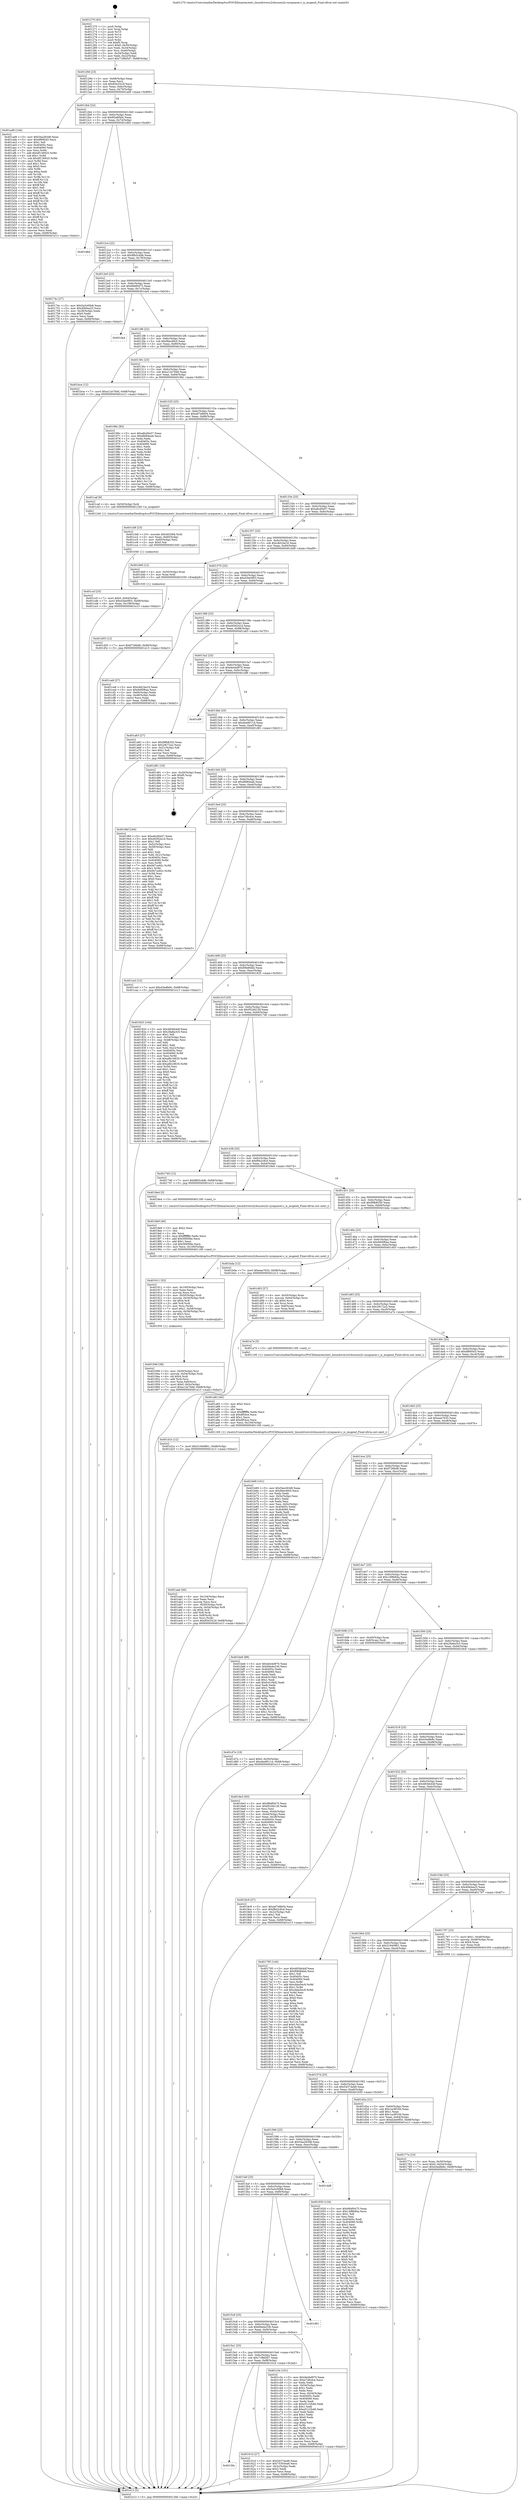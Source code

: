 digraph "0x401270" {
  label = "0x401270 (/mnt/c/Users/mathe/Desktop/tcc/POCII/binaries/extr_linuxdriversi2cbussesi2c-synquacer.c_is_msgend_Final-ollvm.out::main(0))"
  labelloc = "t"
  node[shape=record]

  Entry [label="",width=0.3,height=0.3,shape=circle,fillcolor=black,style=filled]
  "0x40129d" [label="{
     0x40129d [23]\l
     | [instrs]\l
     &nbsp;&nbsp;0x40129d \<+3\>: mov -0x68(%rbp),%eax\l
     &nbsp;&nbsp;0x4012a0 \<+2\>: mov %eax,%ecx\l
     &nbsp;&nbsp;0x4012a2 \<+6\>: sub $0x83e33c2f,%ecx\l
     &nbsp;&nbsp;0x4012a8 \<+3\>: mov %eax,-0x6c(%rbp)\l
     &nbsp;&nbsp;0x4012ab \<+3\>: mov %ecx,-0x70(%rbp)\l
     &nbsp;&nbsp;0x4012ae \<+6\>: je 0000000000401ad9 \<main+0x869\>\l
  }"]
  "0x401ad9" [label="{
     0x401ad9 [144]\l
     | [instrs]\l
     &nbsp;&nbsp;0x401ad9 \<+5\>: mov $0x54a283d8,%eax\l
     &nbsp;&nbsp;0x401ade \<+5\>: mov $0xdf695d3,%ecx\l
     &nbsp;&nbsp;0x401ae3 \<+2\>: mov $0x1,%dl\l
     &nbsp;&nbsp;0x401ae5 \<+7\>: mov 0x40405c,%esi\l
     &nbsp;&nbsp;0x401aec \<+7\>: mov 0x404060,%edi\l
     &nbsp;&nbsp;0x401af3 \<+3\>: mov %esi,%r8d\l
     &nbsp;&nbsp;0x401af6 \<+7\>: add $0xdf136925,%r8d\l
     &nbsp;&nbsp;0x401afd \<+4\>: sub $0x1,%r8d\l
     &nbsp;&nbsp;0x401b01 \<+7\>: sub $0xdf136925,%r8d\l
     &nbsp;&nbsp;0x401b08 \<+4\>: imul %r8d,%esi\l
     &nbsp;&nbsp;0x401b0c \<+3\>: and $0x1,%esi\l
     &nbsp;&nbsp;0x401b0f \<+3\>: cmp $0x0,%esi\l
     &nbsp;&nbsp;0x401b12 \<+4\>: sete %r9b\l
     &nbsp;&nbsp;0x401b16 \<+3\>: cmp $0xa,%edi\l
     &nbsp;&nbsp;0x401b19 \<+4\>: setl %r10b\l
     &nbsp;&nbsp;0x401b1d \<+3\>: mov %r9b,%r11b\l
     &nbsp;&nbsp;0x401b20 \<+4\>: xor $0xff,%r11b\l
     &nbsp;&nbsp;0x401b24 \<+3\>: mov %r10b,%bl\l
     &nbsp;&nbsp;0x401b27 \<+3\>: xor $0xff,%bl\l
     &nbsp;&nbsp;0x401b2a \<+3\>: xor $0x1,%dl\l
     &nbsp;&nbsp;0x401b2d \<+3\>: mov %r11b,%r14b\l
     &nbsp;&nbsp;0x401b30 \<+4\>: and $0xff,%r14b\l
     &nbsp;&nbsp;0x401b34 \<+3\>: and %dl,%r9b\l
     &nbsp;&nbsp;0x401b37 \<+3\>: mov %bl,%r15b\l
     &nbsp;&nbsp;0x401b3a \<+4\>: and $0xff,%r15b\l
     &nbsp;&nbsp;0x401b3e \<+3\>: and %dl,%r10b\l
     &nbsp;&nbsp;0x401b41 \<+3\>: or %r9b,%r14b\l
     &nbsp;&nbsp;0x401b44 \<+3\>: or %r10b,%r15b\l
     &nbsp;&nbsp;0x401b47 \<+3\>: xor %r15b,%r14b\l
     &nbsp;&nbsp;0x401b4a \<+3\>: or %bl,%r11b\l
     &nbsp;&nbsp;0x401b4d \<+4\>: xor $0xff,%r11b\l
     &nbsp;&nbsp;0x401b51 \<+3\>: or $0x1,%dl\l
     &nbsp;&nbsp;0x401b54 \<+3\>: and %dl,%r11b\l
     &nbsp;&nbsp;0x401b57 \<+3\>: or %r11b,%r14b\l
     &nbsp;&nbsp;0x401b5a \<+4\>: test $0x1,%r14b\l
     &nbsp;&nbsp;0x401b5e \<+3\>: cmovne %ecx,%eax\l
     &nbsp;&nbsp;0x401b61 \<+3\>: mov %eax,-0x68(%rbp)\l
     &nbsp;&nbsp;0x401b64 \<+5\>: jmp 0000000000401e13 \<main+0xba3\>\l
  }"]
  "0x4012b4" [label="{
     0x4012b4 [22]\l
     | [instrs]\l
     &nbsp;&nbsp;0x4012b4 \<+5\>: jmp 00000000004012b9 \<main+0x49\>\l
     &nbsp;&nbsp;0x4012b9 \<+3\>: mov -0x6c(%rbp),%eax\l
     &nbsp;&nbsp;0x4012bc \<+5\>: sub $0x85a8f4dc,%eax\l
     &nbsp;&nbsp;0x4012c1 \<+3\>: mov %eax,-0x74(%rbp)\l
     &nbsp;&nbsp;0x4012c4 \<+6\>: je 0000000000401d6d \<main+0xafd\>\l
  }"]
  Exit [label="",width=0.3,height=0.3,shape=circle,fillcolor=black,style=filled,peripheries=2]
  "0x401d6d" [label="{
     0x401d6d\l
  }", style=dashed]
  "0x4012ca" [label="{
     0x4012ca [22]\l
     | [instrs]\l
     &nbsp;&nbsp;0x4012ca \<+5\>: jmp 00000000004012cf \<main+0x5f\>\l
     &nbsp;&nbsp;0x4012cf \<+3\>: mov -0x6c(%rbp),%eax\l
     &nbsp;&nbsp;0x4012d2 \<+5\>: sub $0x8fb5c4db,%eax\l
     &nbsp;&nbsp;0x4012d7 \<+3\>: mov %eax,-0x78(%rbp)\l
     &nbsp;&nbsp;0x4012da \<+6\>: je 000000000040174c \<main+0x4dc\>\l
  }"]
  "0x401d55" [label="{
     0x401d55 [12]\l
     | [instrs]\l
     &nbsp;&nbsp;0x401d55 \<+7\>: movl $0xf726bd6,-0x68(%rbp)\l
     &nbsp;&nbsp;0x401d5c \<+5\>: jmp 0000000000401e13 \<main+0xba3\>\l
  }"]
  "0x40174c" [label="{
     0x40174c [27]\l
     | [instrs]\l
     &nbsp;&nbsp;0x40174c \<+5\>: mov $0x5a3c00b8,%eax\l
     &nbsp;&nbsp;0x401751 \<+5\>: mov $0x4f40ea25,%ecx\l
     &nbsp;&nbsp;0x401756 \<+3\>: mov -0x28(%rbp),%edx\l
     &nbsp;&nbsp;0x401759 \<+3\>: cmp $0x0,%edx\l
     &nbsp;&nbsp;0x40175c \<+3\>: cmove %ecx,%eax\l
     &nbsp;&nbsp;0x40175f \<+3\>: mov %eax,-0x68(%rbp)\l
     &nbsp;&nbsp;0x401762 \<+5\>: jmp 0000000000401e13 \<main+0xba3\>\l
  }"]
  "0x4012e0" [label="{
     0x4012e0 [22]\l
     | [instrs]\l
     &nbsp;&nbsp;0x4012e0 \<+5\>: jmp 00000000004012e5 \<main+0x75\>\l
     &nbsp;&nbsp;0x4012e5 \<+3\>: mov -0x6c(%rbp),%eax\l
     &nbsp;&nbsp;0x4012e8 \<+5\>: sub $0x984f0475,%eax\l
     &nbsp;&nbsp;0x4012ed \<+3\>: mov %eax,-0x7c(%rbp)\l
     &nbsp;&nbsp;0x4012f0 \<+6\>: je 0000000000401da4 \<main+0xb34\>\l
  }"]
  "0x401d1e" [label="{
     0x401d1e [12]\l
     | [instrs]\l
     &nbsp;&nbsp;0x401d1e \<+7\>: movl $0x51940861,-0x68(%rbp)\l
     &nbsp;&nbsp;0x401d25 \<+5\>: jmp 0000000000401e13 \<main+0xba3\>\l
  }"]
  "0x401da4" [label="{
     0x401da4\l
  }", style=dashed]
  "0x4012f6" [label="{
     0x4012f6 [22]\l
     | [instrs]\l
     &nbsp;&nbsp;0x4012f6 \<+5\>: jmp 00000000004012fb \<main+0x8b\>\l
     &nbsp;&nbsp;0x4012fb \<+3\>: mov -0x6c(%rbp),%eax\l
     &nbsp;&nbsp;0x4012fe \<+5\>: sub $0x9bec6fc0,%eax\l
     &nbsp;&nbsp;0x401303 \<+3\>: mov %eax,-0x80(%rbp)\l
     &nbsp;&nbsp;0x401306 \<+6\>: je 0000000000401bce \<main+0x95e\>\l
  }"]
  "0x401ccf" [label="{
     0x401ccf [25]\l
     | [instrs]\l
     &nbsp;&nbsp;0x401ccf \<+7\>: movl $0x0,-0x64(%rbp)\l
     &nbsp;&nbsp;0x401cd6 \<+7\>: movl $0xd2be0f03,-0x68(%rbp)\l
     &nbsp;&nbsp;0x401cdd \<+6\>: mov %eax,-0x108(%rbp)\l
     &nbsp;&nbsp;0x401ce3 \<+5\>: jmp 0000000000401e13 \<main+0xba3\>\l
  }"]
  "0x401bce" [label="{
     0x401bce [12]\l
     | [instrs]\l
     &nbsp;&nbsp;0x401bce \<+7\>: movl $0xa12e70dd,-0x68(%rbp)\l
     &nbsp;&nbsp;0x401bd5 \<+5\>: jmp 0000000000401e13 \<main+0xba3\>\l
  }"]
  "0x40130c" [label="{
     0x40130c [25]\l
     | [instrs]\l
     &nbsp;&nbsp;0x40130c \<+5\>: jmp 0000000000401311 \<main+0xa1\>\l
     &nbsp;&nbsp;0x401311 \<+3\>: mov -0x6c(%rbp),%eax\l
     &nbsp;&nbsp;0x401314 \<+5\>: sub $0xa12e70dd,%eax\l
     &nbsp;&nbsp;0x401319 \<+6\>: mov %eax,-0x84(%rbp)\l
     &nbsp;&nbsp;0x40131f \<+6\>: je 000000000040196c \<main+0x6fc\>\l
  }"]
  "0x401cb8" [label="{
     0x401cb8 [23]\l
     | [instrs]\l
     &nbsp;&nbsp;0x401cb8 \<+10\>: movabs $0x4020b6,%rdi\l
     &nbsp;&nbsp;0x401cc2 \<+3\>: mov %eax,-0x60(%rbp)\l
     &nbsp;&nbsp;0x401cc5 \<+3\>: mov -0x60(%rbp),%esi\l
     &nbsp;&nbsp;0x401cc8 \<+2\>: mov $0x0,%al\l
     &nbsp;&nbsp;0x401cca \<+5\>: call 0000000000401040 \<printf@plt\>\l
     | [calls]\l
     &nbsp;&nbsp;0x401040 \{1\} (unknown)\l
  }"]
  "0x40196c" [label="{
     0x40196c [83]\l
     | [instrs]\l
     &nbsp;&nbsp;0x40196c \<+5\>: mov $0xa8cd0a57,%eax\l
     &nbsp;&nbsp;0x401971 \<+5\>: mov $0xdfd84eab,%ecx\l
     &nbsp;&nbsp;0x401976 \<+2\>: xor %edx,%edx\l
     &nbsp;&nbsp;0x401978 \<+7\>: mov 0x40405c,%esi\l
     &nbsp;&nbsp;0x40197f \<+7\>: mov 0x404060,%edi\l
     &nbsp;&nbsp;0x401986 \<+3\>: sub $0x1,%edx\l
     &nbsp;&nbsp;0x401989 \<+3\>: mov %esi,%r8d\l
     &nbsp;&nbsp;0x40198c \<+3\>: add %edx,%r8d\l
     &nbsp;&nbsp;0x40198f \<+4\>: imul %r8d,%esi\l
     &nbsp;&nbsp;0x401993 \<+3\>: and $0x1,%esi\l
     &nbsp;&nbsp;0x401996 \<+3\>: cmp $0x0,%esi\l
     &nbsp;&nbsp;0x401999 \<+4\>: sete %r9b\l
     &nbsp;&nbsp;0x40199d \<+3\>: cmp $0xa,%edi\l
     &nbsp;&nbsp;0x4019a0 \<+4\>: setl %r10b\l
     &nbsp;&nbsp;0x4019a4 \<+3\>: mov %r9b,%r11b\l
     &nbsp;&nbsp;0x4019a7 \<+3\>: and %r10b,%r11b\l
     &nbsp;&nbsp;0x4019aa \<+3\>: xor %r10b,%r9b\l
     &nbsp;&nbsp;0x4019ad \<+3\>: or %r9b,%r11b\l
     &nbsp;&nbsp;0x4019b0 \<+4\>: test $0x1,%r11b\l
     &nbsp;&nbsp;0x4019b4 \<+3\>: cmovne %ecx,%eax\l
     &nbsp;&nbsp;0x4019b7 \<+3\>: mov %eax,-0x68(%rbp)\l
     &nbsp;&nbsp;0x4019ba \<+5\>: jmp 0000000000401e13 \<main+0xba3\>\l
  }"]
  "0x401325" [label="{
     0x401325 [25]\l
     | [instrs]\l
     &nbsp;&nbsp;0x401325 \<+5\>: jmp 000000000040132a \<main+0xba\>\l
     &nbsp;&nbsp;0x40132a \<+3\>: mov -0x6c(%rbp),%eax\l
     &nbsp;&nbsp;0x40132d \<+5\>: sub $0xa67e8b04,%eax\l
     &nbsp;&nbsp;0x401332 \<+6\>: mov %eax,-0x88(%rbp)\l
     &nbsp;&nbsp;0x401338 \<+6\>: je 0000000000401caf \<main+0xa3f\>\l
  }"]
  "0x401aab" [label="{
     0x401aab [46]\l
     | [instrs]\l
     &nbsp;&nbsp;0x401aab \<+6\>: mov -0x104(%rbp),%ecx\l
     &nbsp;&nbsp;0x401ab1 \<+3\>: imul %eax,%ecx\l
     &nbsp;&nbsp;0x401ab4 \<+3\>: movslq %ecx,%rsi\l
     &nbsp;&nbsp;0x401ab7 \<+4\>: mov -0x50(%rbp),%rdi\l
     &nbsp;&nbsp;0x401abb \<+4\>: movslq -0x54(%rbp),%r8\l
     &nbsp;&nbsp;0x401abf \<+4\>: shl $0x4,%r8\l
     &nbsp;&nbsp;0x401ac3 \<+3\>: add %r8,%rdi\l
     &nbsp;&nbsp;0x401ac6 \<+4\>: mov 0x8(%rdi),%rdi\l
     &nbsp;&nbsp;0x401aca \<+3\>: mov %rsi,(%rdi)\l
     &nbsp;&nbsp;0x401acd \<+7\>: movl $0x83e33c2f,-0x68(%rbp)\l
     &nbsp;&nbsp;0x401ad4 \<+5\>: jmp 0000000000401e13 \<main+0xba3\>\l
  }"]
  "0x401caf" [label="{
     0x401caf [9]\l
     | [instrs]\l
     &nbsp;&nbsp;0x401caf \<+4\>: mov -0x50(%rbp),%rdi\l
     &nbsp;&nbsp;0x401cb3 \<+5\>: call 0000000000401240 \<is_msgend\>\l
     | [calls]\l
     &nbsp;&nbsp;0x401240 \{1\} (/mnt/c/Users/mathe/Desktop/tcc/POCII/binaries/extr_linuxdriversi2cbussesi2c-synquacer.c_is_msgend_Final-ollvm.out::is_msgend)\l
  }"]
  "0x40133e" [label="{
     0x40133e [25]\l
     | [instrs]\l
     &nbsp;&nbsp;0x40133e \<+5\>: jmp 0000000000401343 \<main+0xd3\>\l
     &nbsp;&nbsp;0x401343 \<+3\>: mov -0x6c(%rbp),%eax\l
     &nbsp;&nbsp;0x401346 \<+5\>: sub $0xa8cd0a57,%eax\l
     &nbsp;&nbsp;0x40134b \<+6\>: mov %eax,-0x8c(%rbp)\l
     &nbsp;&nbsp;0x401351 \<+6\>: je 0000000000401dcc \<main+0xb5c\>\l
  }"]
  "0x401a83" [label="{
     0x401a83 [40]\l
     | [instrs]\l
     &nbsp;&nbsp;0x401a83 \<+5\>: mov $0x2,%ecx\l
     &nbsp;&nbsp;0x401a88 \<+1\>: cltd\l
     &nbsp;&nbsp;0x401a89 \<+2\>: idiv %ecx\l
     &nbsp;&nbsp;0x401a8b \<+6\>: imul $0xfffffffe,%edx,%ecx\l
     &nbsp;&nbsp;0x401a91 \<+6\>: sub $0xdf54ce,%ecx\l
     &nbsp;&nbsp;0x401a97 \<+3\>: add $0x1,%ecx\l
     &nbsp;&nbsp;0x401a9a \<+6\>: add $0xdf54ce,%ecx\l
     &nbsp;&nbsp;0x401aa0 \<+6\>: mov %ecx,-0x104(%rbp)\l
     &nbsp;&nbsp;0x401aa6 \<+5\>: call 0000000000401160 \<next_i\>\l
     | [calls]\l
     &nbsp;&nbsp;0x401160 \{1\} (/mnt/c/Users/mathe/Desktop/tcc/POCII/binaries/extr_linuxdriversi2cbussesi2c-synquacer.c_is_msgend_Final-ollvm.out::next_i)\l
  }"]
  "0x401dcc" [label="{
     0x401dcc\l
  }", style=dashed]
  "0x401357" [label="{
     0x401357 [25]\l
     | [instrs]\l
     &nbsp;&nbsp;0x401357 \<+5\>: jmp 000000000040135c \<main+0xec\>\l
     &nbsp;&nbsp;0x40135c \<+3\>: mov -0x6c(%rbp),%eax\l
     &nbsp;&nbsp;0x40135f \<+5\>: sub $0xc8d1be16,%eax\l
     &nbsp;&nbsp;0x401364 \<+6\>: mov %eax,-0x90(%rbp)\l
     &nbsp;&nbsp;0x40136a \<+6\>: je 0000000000401d49 \<main+0xad9\>\l
  }"]
  "0x401946" [label="{
     0x401946 [38]\l
     | [instrs]\l
     &nbsp;&nbsp;0x401946 \<+4\>: mov -0x50(%rbp),%rsi\l
     &nbsp;&nbsp;0x40194a \<+4\>: movslq -0x54(%rbp),%rdi\l
     &nbsp;&nbsp;0x40194e \<+4\>: shl $0x4,%rdi\l
     &nbsp;&nbsp;0x401952 \<+3\>: add %rdi,%rsi\l
     &nbsp;&nbsp;0x401955 \<+4\>: mov %rax,0x8(%rsi)\l
     &nbsp;&nbsp;0x401959 \<+7\>: movl $0x0,-0x5c(%rbp)\l
     &nbsp;&nbsp;0x401960 \<+7\>: movl $0xa12e70dd,-0x68(%rbp)\l
     &nbsp;&nbsp;0x401967 \<+5\>: jmp 0000000000401e13 \<main+0xba3\>\l
  }"]
  "0x401d49" [label="{
     0x401d49 [12]\l
     | [instrs]\l
     &nbsp;&nbsp;0x401d49 \<+4\>: mov -0x50(%rbp),%rax\l
     &nbsp;&nbsp;0x401d4d \<+3\>: mov %rax,%rdi\l
     &nbsp;&nbsp;0x401d50 \<+5\>: call 0000000000401030 \<free@plt\>\l
     | [calls]\l
     &nbsp;&nbsp;0x401030 \{1\} (unknown)\l
  }"]
  "0x401370" [label="{
     0x401370 [25]\l
     | [instrs]\l
     &nbsp;&nbsp;0x401370 \<+5\>: jmp 0000000000401375 \<main+0x105\>\l
     &nbsp;&nbsp;0x401375 \<+3\>: mov -0x6c(%rbp),%eax\l
     &nbsp;&nbsp;0x401378 \<+5\>: sub $0xd2be0f03,%eax\l
     &nbsp;&nbsp;0x40137d \<+6\>: mov %eax,-0x94(%rbp)\l
     &nbsp;&nbsp;0x401383 \<+6\>: je 0000000000401ce8 \<main+0xa78\>\l
  }"]
  "0x401911" [label="{
     0x401911 [53]\l
     | [instrs]\l
     &nbsp;&nbsp;0x401911 \<+6\>: mov -0x100(%rbp),%ecx\l
     &nbsp;&nbsp;0x401917 \<+3\>: imul %eax,%ecx\l
     &nbsp;&nbsp;0x40191a \<+3\>: movslq %ecx,%rsi\l
     &nbsp;&nbsp;0x40191d \<+4\>: mov -0x50(%rbp),%rdi\l
     &nbsp;&nbsp;0x401921 \<+4\>: movslq -0x54(%rbp),%r8\l
     &nbsp;&nbsp;0x401925 \<+4\>: shl $0x4,%r8\l
     &nbsp;&nbsp;0x401929 \<+3\>: add %r8,%rdi\l
     &nbsp;&nbsp;0x40192c \<+3\>: mov %rsi,(%rdi)\l
     &nbsp;&nbsp;0x40192f \<+7\>: movl $0x1,-0x58(%rbp)\l
     &nbsp;&nbsp;0x401936 \<+4\>: movslq -0x58(%rbp),%rsi\l
     &nbsp;&nbsp;0x40193a \<+4\>: shl $0x3,%rsi\l
     &nbsp;&nbsp;0x40193e \<+3\>: mov %rsi,%rdi\l
     &nbsp;&nbsp;0x401941 \<+5\>: call 0000000000401050 \<malloc@plt\>\l
     | [calls]\l
     &nbsp;&nbsp;0x401050 \{1\} (unknown)\l
  }"]
  "0x401ce8" [label="{
     0x401ce8 [27]\l
     | [instrs]\l
     &nbsp;&nbsp;0x401ce8 \<+5\>: mov $0xc8d1be16,%eax\l
     &nbsp;&nbsp;0x401ced \<+5\>: mov $0xfe95f6aa,%ecx\l
     &nbsp;&nbsp;0x401cf2 \<+3\>: mov -0x64(%rbp),%edx\l
     &nbsp;&nbsp;0x401cf5 \<+3\>: cmp -0x48(%rbp),%edx\l
     &nbsp;&nbsp;0x401cf8 \<+3\>: cmovl %ecx,%eax\l
     &nbsp;&nbsp;0x401cfb \<+3\>: mov %eax,-0x68(%rbp)\l
     &nbsp;&nbsp;0x401cfe \<+5\>: jmp 0000000000401e13 \<main+0xba3\>\l
  }"]
  "0x401389" [label="{
     0x401389 [25]\l
     | [instrs]\l
     &nbsp;&nbsp;0x401389 \<+5\>: jmp 000000000040138e \<main+0x11e\>\l
     &nbsp;&nbsp;0x40138e \<+3\>: mov -0x6c(%rbp),%eax\l
     &nbsp;&nbsp;0x401391 \<+5\>: sub $0xd4562a1d,%eax\l
     &nbsp;&nbsp;0x401396 \<+6\>: mov %eax,-0x98(%rbp)\l
     &nbsp;&nbsp;0x40139c \<+6\>: je 0000000000401a63 \<main+0x7f3\>\l
  }"]
  "0x4018e9" [label="{
     0x4018e9 [40]\l
     | [instrs]\l
     &nbsp;&nbsp;0x4018e9 \<+5\>: mov $0x2,%ecx\l
     &nbsp;&nbsp;0x4018ee \<+1\>: cltd\l
     &nbsp;&nbsp;0x4018ef \<+2\>: idiv %ecx\l
     &nbsp;&nbsp;0x4018f1 \<+6\>: imul $0xfffffffe,%edx,%ecx\l
     &nbsp;&nbsp;0x4018f7 \<+6\>: add $0x5695fde,%ecx\l
     &nbsp;&nbsp;0x4018fd \<+3\>: add $0x1,%ecx\l
     &nbsp;&nbsp;0x401900 \<+6\>: sub $0x5695fde,%ecx\l
     &nbsp;&nbsp;0x401906 \<+6\>: mov %ecx,-0x100(%rbp)\l
     &nbsp;&nbsp;0x40190c \<+5\>: call 0000000000401160 \<next_i\>\l
     | [calls]\l
     &nbsp;&nbsp;0x401160 \{1\} (/mnt/c/Users/mathe/Desktop/tcc/POCII/binaries/extr_linuxdriversi2cbussesi2c-synquacer.c_is_msgend_Final-ollvm.out::next_i)\l
  }"]
  "0x401a63" [label="{
     0x401a63 [27]\l
     | [instrs]\l
     &nbsp;&nbsp;0x401a63 \<+5\>: mov $0xf9fb8350,%eax\l
     &nbsp;&nbsp;0x401a68 \<+5\>: mov $0x29c72a2,%ecx\l
     &nbsp;&nbsp;0x401a6d \<+3\>: mov -0x21(%rbp),%dl\l
     &nbsp;&nbsp;0x401a70 \<+3\>: test $0x1,%dl\l
     &nbsp;&nbsp;0x401a73 \<+3\>: cmovne %ecx,%eax\l
     &nbsp;&nbsp;0x401a76 \<+3\>: mov %eax,-0x68(%rbp)\l
     &nbsp;&nbsp;0x401a79 \<+5\>: jmp 0000000000401e13 \<main+0xba3\>\l
  }"]
  "0x4013a2" [label="{
     0x4013a2 [25]\l
     | [instrs]\l
     &nbsp;&nbsp;0x4013a2 \<+5\>: jmp 00000000004013a7 \<main+0x137\>\l
     &nbsp;&nbsp;0x4013a7 \<+3\>: mov -0x6c(%rbp),%eax\l
     &nbsp;&nbsp;0x4013aa \<+5\>: sub $0xde44d970,%eax\l
     &nbsp;&nbsp;0x4013af \<+6\>: mov %eax,-0x9c(%rbp)\l
     &nbsp;&nbsp;0x4013b5 \<+6\>: je 0000000000401df9 \<main+0xb89\>\l
  }"]
  "0x40177e" [label="{
     0x40177e [23]\l
     | [instrs]\l
     &nbsp;&nbsp;0x40177e \<+4\>: mov %rax,-0x50(%rbp)\l
     &nbsp;&nbsp;0x401782 \<+7\>: movl $0x0,-0x54(%rbp)\l
     &nbsp;&nbsp;0x401789 \<+7\>: movl $0x43edfe9c,-0x68(%rbp)\l
     &nbsp;&nbsp;0x401790 \<+5\>: jmp 0000000000401e13 \<main+0xba3\>\l
  }"]
  "0x401df9" [label="{
     0x401df9\l
  }", style=dashed]
  "0x4013bb" [label="{
     0x4013bb [25]\l
     | [instrs]\l
     &nbsp;&nbsp;0x4013bb \<+5\>: jmp 00000000004013c0 \<main+0x150\>\l
     &nbsp;&nbsp;0x4013c0 \<+3\>: mov -0x6c(%rbp),%eax\l
     &nbsp;&nbsp;0x4013c3 \<+5\>: sub $0xdee9011d,%eax\l
     &nbsp;&nbsp;0x4013c8 \<+6\>: mov %eax,-0xa0(%rbp)\l
     &nbsp;&nbsp;0x4013ce \<+6\>: je 0000000000401d91 \<main+0xb21\>\l
  }"]
  "0x4016e3" [label="{
     0x4016e3 [93]\l
     | [instrs]\l
     &nbsp;&nbsp;0x4016e3 \<+5\>: mov $0x984f0475,%ecx\l
     &nbsp;&nbsp;0x4016e8 \<+5\>: mov $0xf52dd128,%edx\l
     &nbsp;&nbsp;0x4016ed \<+2\>: xor %esi,%esi\l
     &nbsp;&nbsp;0x4016ef \<+3\>: mov %eax,-0x44(%rbp)\l
     &nbsp;&nbsp;0x4016f2 \<+3\>: mov -0x44(%rbp),%eax\l
     &nbsp;&nbsp;0x4016f5 \<+3\>: mov %eax,-0x28(%rbp)\l
     &nbsp;&nbsp;0x4016f8 \<+7\>: mov 0x40405c,%eax\l
     &nbsp;&nbsp;0x4016ff \<+8\>: mov 0x404060,%r8d\l
     &nbsp;&nbsp;0x401707 \<+3\>: sub $0x1,%esi\l
     &nbsp;&nbsp;0x40170a \<+3\>: mov %eax,%r9d\l
     &nbsp;&nbsp;0x40170d \<+3\>: add %esi,%r9d\l
     &nbsp;&nbsp;0x401710 \<+4\>: imul %r9d,%eax\l
     &nbsp;&nbsp;0x401714 \<+3\>: and $0x1,%eax\l
     &nbsp;&nbsp;0x401717 \<+3\>: cmp $0x0,%eax\l
     &nbsp;&nbsp;0x40171a \<+4\>: sete %r10b\l
     &nbsp;&nbsp;0x40171e \<+4\>: cmp $0xa,%r8d\l
     &nbsp;&nbsp;0x401722 \<+4\>: setl %r11b\l
     &nbsp;&nbsp;0x401726 \<+3\>: mov %r10b,%bl\l
     &nbsp;&nbsp;0x401729 \<+3\>: and %r11b,%bl\l
     &nbsp;&nbsp;0x40172c \<+3\>: xor %r11b,%r10b\l
     &nbsp;&nbsp;0x40172f \<+3\>: or %r10b,%bl\l
     &nbsp;&nbsp;0x401732 \<+3\>: test $0x1,%bl\l
     &nbsp;&nbsp;0x401735 \<+3\>: cmovne %edx,%ecx\l
     &nbsp;&nbsp;0x401738 \<+3\>: mov %ecx,-0x68(%rbp)\l
     &nbsp;&nbsp;0x40173b \<+5\>: jmp 0000000000401e13 \<main+0xba3\>\l
  }"]
  "0x401d91" [label="{
     0x401d91 [19]\l
     | [instrs]\l
     &nbsp;&nbsp;0x401d91 \<+3\>: mov -0x30(%rbp),%eax\l
     &nbsp;&nbsp;0x401d94 \<+7\>: add $0xf0,%rsp\l
     &nbsp;&nbsp;0x401d9b \<+1\>: pop %rbx\l
     &nbsp;&nbsp;0x401d9c \<+2\>: pop %r12\l
     &nbsp;&nbsp;0x401d9e \<+2\>: pop %r14\l
     &nbsp;&nbsp;0x401da0 \<+2\>: pop %r15\l
     &nbsp;&nbsp;0x401da2 \<+1\>: pop %rbp\l
     &nbsp;&nbsp;0x401da3 \<+1\>: ret\l
  }"]
  "0x4013d4" [label="{
     0x4013d4 [25]\l
     | [instrs]\l
     &nbsp;&nbsp;0x4013d4 \<+5\>: jmp 00000000004013d9 \<main+0x169\>\l
     &nbsp;&nbsp;0x4013d9 \<+3\>: mov -0x6c(%rbp),%eax\l
     &nbsp;&nbsp;0x4013dc \<+5\>: sub $0xdfd84eab,%eax\l
     &nbsp;&nbsp;0x4013e1 \<+6\>: mov %eax,-0xa4(%rbp)\l
     &nbsp;&nbsp;0x4013e7 \<+6\>: je 00000000004019bf \<main+0x74f\>\l
  }"]
  "0x401270" [label="{
     0x401270 [45]\l
     | [instrs]\l
     &nbsp;&nbsp;0x401270 \<+1\>: push %rbp\l
     &nbsp;&nbsp;0x401271 \<+3\>: mov %rsp,%rbp\l
     &nbsp;&nbsp;0x401274 \<+2\>: push %r15\l
     &nbsp;&nbsp;0x401276 \<+2\>: push %r14\l
     &nbsp;&nbsp;0x401278 \<+2\>: push %r12\l
     &nbsp;&nbsp;0x40127a \<+1\>: push %rbx\l
     &nbsp;&nbsp;0x40127b \<+7\>: sub $0xf0,%rsp\l
     &nbsp;&nbsp;0x401282 \<+7\>: movl $0x0,-0x30(%rbp)\l
     &nbsp;&nbsp;0x401289 \<+3\>: mov %edi,-0x34(%rbp)\l
     &nbsp;&nbsp;0x40128c \<+4\>: mov %rsi,-0x40(%rbp)\l
     &nbsp;&nbsp;0x401290 \<+3\>: mov -0x34(%rbp),%edi\l
     &nbsp;&nbsp;0x401293 \<+3\>: mov %edi,-0x2c(%rbp)\l
     &nbsp;&nbsp;0x401296 \<+7\>: movl $0x71f8d5d7,-0x68(%rbp)\l
  }"]
  "0x4019bf" [label="{
     0x4019bf [164]\l
     | [instrs]\l
     &nbsp;&nbsp;0x4019bf \<+5\>: mov $0xa8cd0a57,%eax\l
     &nbsp;&nbsp;0x4019c4 \<+5\>: mov $0xd4562a1d,%ecx\l
     &nbsp;&nbsp;0x4019c9 \<+2\>: mov $0x1,%dl\l
     &nbsp;&nbsp;0x4019cb \<+3\>: mov -0x5c(%rbp),%esi\l
     &nbsp;&nbsp;0x4019ce \<+3\>: cmp -0x58(%rbp),%esi\l
     &nbsp;&nbsp;0x4019d1 \<+4\>: setl %dil\l
     &nbsp;&nbsp;0x4019d5 \<+4\>: and $0x1,%dil\l
     &nbsp;&nbsp;0x4019d9 \<+4\>: mov %dil,-0x21(%rbp)\l
     &nbsp;&nbsp;0x4019dd \<+7\>: mov 0x40405c,%esi\l
     &nbsp;&nbsp;0x4019e4 \<+8\>: mov 0x404060,%r8d\l
     &nbsp;&nbsp;0x4019ec \<+3\>: mov %esi,%r9d\l
     &nbsp;&nbsp;0x4019ef \<+7\>: sub $0x947ce92c,%r9d\l
     &nbsp;&nbsp;0x4019f6 \<+4\>: sub $0x1,%r9d\l
     &nbsp;&nbsp;0x4019fa \<+7\>: add $0x947ce92c,%r9d\l
     &nbsp;&nbsp;0x401a01 \<+4\>: imul %r9d,%esi\l
     &nbsp;&nbsp;0x401a05 \<+3\>: and $0x1,%esi\l
     &nbsp;&nbsp;0x401a08 \<+3\>: cmp $0x0,%esi\l
     &nbsp;&nbsp;0x401a0b \<+4\>: sete %dil\l
     &nbsp;&nbsp;0x401a0f \<+4\>: cmp $0xa,%r8d\l
     &nbsp;&nbsp;0x401a13 \<+4\>: setl %r10b\l
     &nbsp;&nbsp;0x401a17 \<+3\>: mov %dil,%r11b\l
     &nbsp;&nbsp;0x401a1a \<+4\>: xor $0xff,%r11b\l
     &nbsp;&nbsp;0x401a1e \<+3\>: mov %r10b,%bl\l
     &nbsp;&nbsp;0x401a21 \<+3\>: xor $0xff,%bl\l
     &nbsp;&nbsp;0x401a24 \<+3\>: xor $0x1,%dl\l
     &nbsp;&nbsp;0x401a27 \<+3\>: mov %r11b,%r14b\l
     &nbsp;&nbsp;0x401a2a \<+4\>: and $0xff,%r14b\l
     &nbsp;&nbsp;0x401a2e \<+3\>: and %dl,%dil\l
     &nbsp;&nbsp;0x401a31 \<+3\>: mov %bl,%r15b\l
     &nbsp;&nbsp;0x401a34 \<+4\>: and $0xff,%r15b\l
     &nbsp;&nbsp;0x401a38 \<+3\>: and %dl,%r10b\l
     &nbsp;&nbsp;0x401a3b \<+3\>: or %dil,%r14b\l
     &nbsp;&nbsp;0x401a3e \<+3\>: or %r10b,%r15b\l
     &nbsp;&nbsp;0x401a41 \<+3\>: xor %r15b,%r14b\l
     &nbsp;&nbsp;0x401a44 \<+3\>: or %bl,%r11b\l
     &nbsp;&nbsp;0x401a47 \<+4\>: xor $0xff,%r11b\l
     &nbsp;&nbsp;0x401a4b \<+3\>: or $0x1,%dl\l
     &nbsp;&nbsp;0x401a4e \<+3\>: and %dl,%r11b\l
     &nbsp;&nbsp;0x401a51 \<+3\>: or %r11b,%r14b\l
     &nbsp;&nbsp;0x401a54 \<+4\>: test $0x1,%r14b\l
     &nbsp;&nbsp;0x401a58 \<+3\>: cmovne %ecx,%eax\l
     &nbsp;&nbsp;0x401a5b \<+3\>: mov %eax,-0x68(%rbp)\l
     &nbsp;&nbsp;0x401a5e \<+5\>: jmp 0000000000401e13 \<main+0xba3\>\l
  }"]
  "0x4013ed" [label="{
     0x4013ed [25]\l
     | [instrs]\l
     &nbsp;&nbsp;0x4013ed \<+5\>: jmp 00000000004013f2 \<main+0x182\>\l
     &nbsp;&nbsp;0x4013f2 \<+3\>: mov -0x6c(%rbp),%eax\l
     &nbsp;&nbsp;0x4013f5 \<+5\>: sub $0xe7dfcdce,%eax\l
     &nbsp;&nbsp;0x4013fa \<+6\>: mov %eax,-0xa8(%rbp)\l
     &nbsp;&nbsp;0x401400 \<+6\>: je 0000000000401ca3 \<main+0xa33\>\l
  }"]
  "0x401e13" [label="{
     0x401e13 [5]\l
     | [instrs]\l
     &nbsp;&nbsp;0x401e13 \<+5\>: jmp 000000000040129d \<main+0x2d\>\l
  }"]
  "0x401ca3" [label="{
     0x401ca3 [12]\l
     | [instrs]\l
     &nbsp;&nbsp;0x401ca3 \<+7\>: movl $0x43edfe9c,-0x68(%rbp)\l
     &nbsp;&nbsp;0x401caa \<+5\>: jmp 0000000000401e13 \<main+0xba3\>\l
  }"]
  "0x401406" [label="{
     0x401406 [25]\l
     | [instrs]\l
     &nbsp;&nbsp;0x401406 \<+5\>: jmp 000000000040140b \<main+0x19b\>\l
     &nbsp;&nbsp;0x40140b \<+3\>: mov -0x6c(%rbp),%eax\l
     &nbsp;&nbsp;0x40140e \<+5\>: sub $0xf08d84bb,%eax\l
     &nbsp;&nbsp;0x401413 \<+6\>: mov %eax,-0xac(%rbp)\l
     &nbsp;&nbsp;0x401419 \<+6\>: je 0000000000401825 \<main+0x5b5\>\l
  }"]
  "0x4015fa" [label="{
     0x4015fa\l
  }", style=dashed]
  "0x401825" [label="{
     0x401825 [164]\l
     | [instrs]\l
     &nbsp;&nbsp;0x401825 \<+5\>: mov $0x483bb44f,%eax\l
     &nbsp;&nbsp;0x40182a \<+5\>: mov $0x28a6a3c5,%ecx\l
     &nbsp;&nbsp;0x40182f \<+2\>: mov $0x1,%dl\l
     &nbsp;&nbsp;0x401831 \<+3\>: mov -0x54(%rbp),%esi\l
     &nbsp;&nbsp;0x401834 \<+3\>: cmp -0x48(%rbp),%esi\l
     &nbsp;&nbsp;0x401837 \<+4\>: setl %dil\l
     &nbsp;&nbsp;0x40183b \<+4\>: and $0x1,%dil\l
     &nbsp;&nbsp;0x40183f \<+4\>: mov %dil,-0x22(%rbp)\l
     &nbsp;&nbsp;0x401843 \<+7\>: mov 0x40405c,%esi\l
     &nbsp;&nbsp;0x40184a \<+8\>: mov 0x404060,%r8d\l
     &nbsp;&nbsp;0x401852 \<+3\>: mov %esi,%r9d\l
     &nbsp;&nbsp;0x401855 \<+7\>: sub $0xa8b16635,%r9d\l
     &nbsp;&nbsp;0x40185c \<+4\>: sub $0x1,%r9d\l
     &nbsp;&nbsp;0x401860 \<+7\>: add $0xa8b16635,%r9d\l
     &nbsp;&nbsp;0x401867 \<+4\>: imul %r9d,%esi\l
     &nbsp;&nbsp;0x40186b \<+3\>: and $0x1,%esi\l
     &nbsp;&nbsp;0x40186e \<+3\>: cmp $0x0,%esi\l
     &nbsp;&nbsp;0x401871 \<+4\>: sete %dil\l
     &nbsp;&nbsp;0x401875 \<+4\>: cmp $0xa,%r8d\l
     &nbsp;&nbsp;0x401879 \<+4\>: setl %r10b\l
     &nbsp;&nbsp;0x40187d \<+3\>: mov %dil,%r11b\l
     &nbsp;&nbsp;0x401880 \<+4\>: xor $0xff,%r11b\l
     &nbsp;&nbsp;0x401884 \<+3\>: mov %r10b,%bl\l
     &nbsp;&nbsp;0x401887 \<+3\>: xor $0xff,%bl\l
     &nbsp;&nbsp;0x40188a \<+3\>: xor $0x1,%dl\l
     &nbsp;&nbsp;0x40188d \<+3\>: mov %r11b,%r14b\l
     &nbsp;&nbsp;0x401890 \<+4\>: and $0xff,%r14b\l
     &nbsp;&nbsp;0x401894 \<+3\>: and %dl,%dil\l
     &nbsp;&nbsp;0x401897 \<+3\>: mov %bl,%r15b\l
     &nbsp;&nbsp;0x40189a \<+4\>: and $0xff,%r15b\l
     &nbsp;&nbsp;0x40189e \<+3\>: and %dl,%r10b\l
     &nbsp;&nbsp;0x4018a1 \<+3\>: or %dil,%r14b\l
     &nbsp;&nbsp;0x4018a4 \<+3\>: or %r10b,%r15b\l
     &nbsp;&nbsp;0x4018a7 \<+3\>: xor %r15b,%r14b\l
     &nbsp;&nbsp;0x4018aa \<+3\>: or %bl,%r11b\l
     &nbsp;&nbsp;0x4018ad \<+4\>: xor $0xff,%r11b\l
     &nbsp;&nbsp;0x4018b1 \<+3\>: or $0x1,%dl\l
     &nbsp;&nbsp;0x4018b4 \<+3\>: and %dl,%r11b\l
     &nbsp;&nbsp;0x4018b7 \<+3\>: or %r11b,%r14b\l
     &nbsp;&nbsp;0x4018ba \<+4\>: test $0x1,%r14b\l
     &nbsp;&nbsp;0x4018be \<+3\>: cmovne %ecx,%eax\l
     &nbsp;&nbsp;0x4018c1 \<+3\>: mov %eax,-0x68(%rbp)\l
     &nbsp;&nbsp;0x4018c4 \<+5\>: jmp 0000000000401e13 \<main+0xba3\>\l
  }"]
  "0x40141f" [label="{
     0x40141f [25]\l
     | [instrs]\l
     &nbsp;&nbsp;0x40141f \<+5\>: jmp 0000000000401424 \<main+0x1b4\>\l
     &nbsp;&nbsp;0x401424 \<+3\>: mov -0x6c(%rbp),%eax\l
     &nbsp;&nbsp;0x401427 \<+5\>: sub $0xf52dd128,%eax\l
     &nbsp;&nbsp;0x40142c \<+6\>: mov %eax,-0xb0(%rbp)\l
     &nbsp;&nbsp;0x401432 \<+6\>: je 0000000000401740 \<main+0x4d0\>\l
  }"]
  "0x40161d" [label="{
     0x40161d [27]\l
     | [instrs]\l
     &nbsp;&nbsp;0x40161d \<+5\>: mov $0x54374a48,%eax\l
     &nbsp;&nbsp;0x401622 \<+5\>: mov $0x75305ea6,%ecx\l
     &nbsp;&nbsp;0x401627 \<+3\>: mov -0x2c(%rbp),%edx\l
     &nbsp;&nbsp;0x40162a \<+3\>: cmp $0x2,%edx\l
     &nbsp;&nbsp;0x40162d \<+3\>: cmovne %ecx,%eax\l
     &nbsp;&nbsp;0x401630 \<+3\>: mov %eax,-0x68(%rbp)\l
     &nbsp;&nbsp;0x401633 \<+5\>: jmp 0000000000401e13 \<main+0xba3\>\l
  }"]
  "0x401740" [label="{
     0x401740 [12]\l
     | [instrs]\l
     &nbsp;&nbsp;0x401740 \<+7\>: movl $0x8fb5c4db,-0x68(%rbp)\l
     &nbsp;&nbsp;0x401747 \<+5\>: jmp 0000000000401e13 \<main+0xba3\>\l
  }"]
  "0x401438" [label="{
     0x401438 [25]\l
     | [instrs]\l
     &nbsp;&nbsp;0x401438 \<+5\>: jmp 000000000040143d \<main+0x1cd\>\l
     &nbsp;&nbsp;0x40143d \<+3\>: mov -0x6c(%rbp),%eax\l
     &nbsp;&nbsp;0x401440 \<+5\>: sub $0xf942c9cd,%eax\l
     &nbsp;&nbsp;0x401445 \<+6\>: mov %eax,-0xb4(%rbp)\l
     &nbsp;&nbsp;0x40144b \<+6\>: je 00000000004018e4 \<main+0x674\>\l
  }"]
  "0x4015e1" [label="{
     0x4015e1 [25]\l
     | [instrs]\l
     &nbsp;&nbsp;0x4015e1 \<+5\>: jmp 00000000004015e6 \<main+0x376\>\l
     &nbsp;&nbsp;0x4015e6 \<+3\>: mov -0x6c(%rbp),%eax\l
     &nbsp;&nbsp;0x4015e9 \<+5\>: sub $0x71f8d5d7,%eax\l
     &nbsp;&nbsp;0x4015ee \<+6\>: mov %eax,-0xf8(%rbp)\l
     &nbsp;&nbsp;0x4015f4 \<+6\>: je 000000000040161d \<main+0x3ad\>\l
  }"]
  "0x4018e4" [label="{
     0x4018e4 [5]\l
     | [instrs]\l
     &nbsp;&nbsp;0x4018e4 \<+5\>: call 0000000000401160 \<next_i\>\l
     | [calls]\l
     &nbsp;&nbsp;0x401160 \{1\} (/mnt/c/Users/mathe/Desktop/tcc/POCII/binaries/extr_linuxdriversi2cbussesi2c-synquacer.c_is_msgend_Final-ollvm.out::next_i)\l
  }"]
  "0x401451" [label="{
     0x401451 [25]\l
     | [instrs]\l
     &nbsp;&nbsp;0x401451 \<+5\>: jmp 0000000000401456 \<main+0x1e6\>\l
     &nbsp;&nbsp;0x401456 \<+3\>: mov -0x6c(%rbp),%eax\l
     &nbsp;&nbsp;0x401459 \<+5\>: sub $0xf9fb8350,%eax\l
     &nbsp;&nbsp;0x40145e \<+6\>: mov %eax,-0xb8(%rbp)\l
     &nbsp;&nbsp;0x401464 \<+6\>: je 0000000000401bda \<main+0x96a\>\l
  }"]
  "0x401c3e" [label="{
     0x401c3e [101]\l
     | [instrs]\l
     &nbsp;&nbsp;0x401c3e \<+5\>: mov $0xde44d970,%eax\l
     &nbsp;&nbsp;0x401c43 \<+5\>: mov $0xe7dfcdce,%ecx\l
     &nbsp;&nbsp;0x401c48 \<+2\>: xor %edx,%edx\l
     &nbsp;&nbsp;0x401c4a \<+3\>: mov -0x54(%rbp),%esi\l
     &nbsp;&nbsp;0x401c4d \<+3\>: sub $0x1,%edx\l
     &nbsp;&nbsp;0x401c50 \<+2\>: sub %edx,%esi\l
     &nbsp;&nbsp;0x401c52 \<+3\>: mov %esi,-0x54(%rbp)\l
     &nbsp;&nbsp;0x401c55 \<+7\>: mov 0x40405c,%edx\l
     &nbsp;&nbsp;0x401c5c \<+7\>: mov 0x404060,%esi\l
     &nbsp;&nbsp;0x401c63 \<+2\>: mov %edx,%edi\l
     &nbsp;&nbsp;0x401c65 \<+6\>: sub $0xe5122b46,%edi\l
     &nbsp;&nbsp;0x401c6b \<+3\>: sub $0x1,%edi\l
     &nbsp;&nbsp;0x401c6e \<+6\>: add $0xe5122b46,%edi\l
     &nbsp;&nbsp;0x401c74 \<+3\>: imul %edi,%edx\l
     &nbsp;&nbsp;0x401c77 \<+3\>: and $0x1,%edx\l
     &nbsp;&nbsp;0x401c7a \<+3\>: cmp $0x0,%edx\l
     &nbsp;&nbsp;0x401c7d \<+4\>: sete %r8b\l
     &nbsp;&nbsp;0x401c81 \<+3\>: cmp $0xa,%esi\l
     &nbsp;&nbsp;0x401c84 \<+4\>: setl %r9b\l
     &nbsp;&nbsp;0x401c88 \<+3\>: mov %r8b,%r10b\l
     &nbsp;&nbsp;0x401c8b \<+3\>: and %r9b,%r10b\l
     &nbsp;&nbsp;0x401c8e \<+3\>: xor %r9b,%r8b\l
     &nbsp;&nbsp;0x401c91 \<+3\>: or %r8b,%r10b\l
     &nbsp;&nbsp;0x401c94 \<+4\>: test $0x1,%r10b\l
     &nbsp;&nbsp;0x401c98 \<+3\>: cmovne %ecx,%eax\l
     &nbsp;&nbsp;0x401c9b \<+3\>: mov %eax,-0x68(%rbp)\l
     &nbsp;&nbsp;0x401c9e \<+5\>: jmp 0000000000401e13 \<main+0xba3\>\l
  }"]
  "0x401bda" [label="{
     0x401bda [12]\l
     | [instrs]\l
     &nbsp;&nbsp;0x401bda \<+7\>: movl $0xeae7632,-0x68(%rbp)\l
     &nbsp;&nbsp;0x401be1 \<+5\>: jmp 0000000000401e13 \<main+0xba3\>\l
  }"]
  "0x40146a" [label="{
     0x40146a [25]\l
     | [instrs]\l
     &nbsp;&nbsp;0x40146a \<+5\>: jmp 000000000040146f \<main+0x1ff\>\l
     &nbsp;&nbsp;0x40146f \<+3\>: mov -0x6c(%rbp),%eax\l
     &nbsp;&nbsp;0x401472 \<+5\>: sub $0xfe95f6aa,%eax\l
     &nbsp;&nbsp;0x401477 \<+6\>: mov %eax,-0xbc(%rbp)\l
     &nbsp;&nbsp;0x40147d \<+6\>: je 0000000000401d03 \<main+0xa93\>\l
  }"]
  "0x4015c8" [label="{
     0x4015c8 [25]\l
     | [instrs]\l
     &nbsp;&nbsp;0x4015c8 \<+5\>: jmp 00000000004015cd \<main+0x35d\>\l
     &nbsp;&nbsp;0x4015cd \<+3\>: mov -0x6c(%rbp),%eax\l
     &nbsp;&nbsp;0x4015d0 \<+5\>: sub $0x69a4e236,%eax\l
     &nbsp;&nbsp;0x4015d5 \<+6\>: mov %eax,-0xf4(%rbp)\l
     &nbsp;&nbsp;0x4015db \<+6\>: je 0000000000401c3e \<main+0x9ce\>\l
  }"]
  "0x401d03" [label="{
     0x401d03 [27]\l
     | [instrs]\l
     &nbsp;&nbsp;0x401d03 \<+4\>: mov -0x50(%rbp),%rax\l
     &nbsp;&nbsp;0x401d07 \<+4\>: movslq -0x64(%rbp),%rcx\l
     &nbsp;&nbsp;0x401d0b \<+4\>: shl $0x4,%rcx\l
     &nbsp;&nbsp;0x401d0f \<+3\>: add %rcx,%rax\l
     &nbsp;&nbsp;0x401d12 \<+4\>: mov 0x8(%rax),%rax\l
     &nbsp;&nbsp;0x401d16 \<+3\>: mov %rax,%rdi\l
     &nbsp;&nbsp;0x401d19 \<+5\>: call 0000000000401030 \<free@plt\>\l
     | [calls]\l
     &nbsp;&nbsp;0x401030 \{1\} (unknown)\l
  }"]
  "0x401483" [label="{
     0x401483 [25]\l
     | [instrs]\l
     &nbsp;&nbsp;0x401483 \<+5\>: jmp 0000000000401488 \<main+0x218\>\l
     &nbsp;&nbsp;0x401488 \<+3\>: mov -0x6c(%rbp),%eax\l
     &nbsp;&nbsp;0x40148b \<+5\>: sub $0x29c72a2,%eax\l
     &nbsp;&nbsp;0x401490 \<+6\>: mov %eax,-0xc0(%rbp)\l
     &nbsp;&nbsp;0x401496 \<+6\>: je 0000000000401a7e \<main+0x80e\>\l
  }"]
  "0x401d61" [label="{
     0x401d61\l
  }", style=dashed]
  "0x401a7e" [label="{
     0x401a7e [5]\l
     | [instrs]\l
     &nbsp;&nbsp;0x401a7e \<+5\>: call 0000000000401160 \<next_i\>\l
     | [calls]\l
     &nbsp;&nbsp;0x401160 \{1\} (/mnt/c/Users/mathe/Desktop/tcc/POCII/binaries/extr_linuxdriversi2cbussesi2c-synquacer.c_is_msgend_Final-ollvm.out::next_i)\l
  }"]
  "0x40149c" [label="{
     0x40149c [25]\l
     | [instrs]\l
     &nbsp;&nbsp;0x40149c \<+5\>: jmp 00000000004014a1 \<main+0x231\>\l
     &nbsp;&nbsp;0x4014a1 \<+3\>: mov -0x6c(%rbp),%eax\l
     &nbsp;&nbsp;0x4014a4 \<+5\>: sub $0xdf695d3,%eax\l
     &nbsp;&nbsp;0x4014a9 \<+6\>: mov %eax,-0xc4(%rbp)\l
     &nbsp;&nbsp;0x4014af \<+6\>: je 0000000000401b69 \<main+0x8f9\>\l
  }"]
  "0x4015af" [label="{
     0x4015af [25]\l
     | [instrs]\l
     &nbsp;&nbsp;0x4015af \<+5\>: jmp 00000000004015b4 \<main+0x344\>\l
     &nbsp;&nbsp;0x4015b4 \<+3\>: mov -0x6c(%rbp),%eax\l
     &nbsp;&nbsp;0x4015b7 \<+5\>: sub $0x5a3c00b8,%eax\l
     &nbsp;&nbsp;0x4015bc \<+6\>: mov %eax,-0xf0(%rbp)\l
     &nbsp;&nbsp;0x4015c2 \<+6\>: je 0000000000401d61 \<main+0xaf1\>\l
  }"]
  "0x401b69" [label="{
     0x401b69 [101]\l
     | [instrs]\l
     &nbsp;&nbsp;0x401b69 \<+5\>: mov $0x54a283d8,%eax\l
     &nbsp;&nbsp;0x401b6e \<+5\>: mov $0x9bec6fc0,%ecx\l
     &nbsp;&nbsp;0x401b73 \<+2\>: xor %edx,%edx\l
     &nbsp;&nbsp;0x401b75 \<+3\>: mov -0x5c(%rbp),%esi\l
     &nbsp;&nbsp;0x401b78 \<+3\>: sub $0x1,%edx\l
     &nbsp;&nbsp;0x401b7b \<+2\>: sub %edx,%esi\l
     &nbsp;&nbsp;0x401b7d \<+3\>: mov %esi,-0x5c(%rbp)\l
     &nbsp;&nbsp;0x401b80 \<+7\>: mov 0x40405c,%edx\l
     &nbsp;&nbsp;0x401b87 \<+7\>: mov 0x404060,%esi\l
     &nbsp;&nbsp;0x401b8e \<+2\>: mov %edx,%edi\l
     &nbsp;&nbsp;0x401b90 \<+6\>: add $0xe022b7ac,%edi\l
     &nbsp;&nbsp;0x401b96 \<+3\>: sub $0x1,%edi\l
     &nbsp;&nbsp;0x401b99 \<+6\>: sub $0xe022b7ac,%edi\l
     &nbsp;&nbsp;0x401b9f \<+3\>: imul %edi,%edx\l
     &nbsp;&nbsp;0x401ba2 \<+3\>: and $0x1,%edx\l
     &nbsp;&nbsp;0x401ba5 \<+3\>: cmp $0x0,%edx\l
     &nbsp;&nbsp;0x401ba8 \<+4\>: sete %r8b\l
     &nbsp;&nbsp;0x401bac \<+3\>: cmp $0xa,%esi\l
     &nbsp;&nbsp;0x401baf \<+4\>: setl %r9b\l
     &nbsp;&nbsp;0x401bb3 \<+3\>: mov %r8b,%r10b\l
     &nbsp;&nbsp;0x401bb6 \<+3\>: and %r9b,%r10b\l
     &nbsp;&nbsp;0x401bb9 \<+3\>: xor %r9b,%r8b\l
     &nbsp;&nbsp;0x401bbc \<+3\>: or %r8b,%r10b\l
     &nbsp;&nbsp;0x401bbf \<+4\>: test $0x1,%r10b\l
     &nbsp;&nbsp;0x401bc3 \<+3\>: cmovne %ecx,%eax\l
     &nbsp;&nbsp;0x401bc6 \<+3\>: mov %eax,-0x68(%rbp)\l
     &nbsp;&nbsp;0x401bc9 \<+5\>: jmp 0000000000401e13 \<main+0xba3\>\l
  }"]
  "0x4014b5" [label="{
     0x4014b5 [25]\l
     | [instrs]\l
     &nbsp;&nbsp;0x4014b5 \<+5\>: jmp 00000000004014ba \<main+0x24a\>\l
     &nbsp;&nbsp;0x4014ba \<+3\>: mov -0x6c(%rbp),%eax\l
     &nbsp;&nbsp;0x4014bd \<+5\>: sub $0xeae7632,%eax\l
     &nbsp;&nbsp;0x4014c2 \<+6\>: mov %eax,-0xc8(%rbp)\l
     &nbsp;&nbsp;0x4014c8 \<+6\>: je 0000000000401be6 \<main+0x976\>\l
  }"]
  "0x401dd8" [label="{
     0x401dd8\l
  }", style=dashed]
  "0x401be6" [label="{
     0x401be6 [88]\l
     | [instrs]\l
     &nbsp;&nbsp;0x401be6 \<+5\>: mov $0xde44d970,%eax\l
     &nbsp;&nbsp;0x401beb \<+5\>: mov $0x69a4e236,%ecx\l
     &nbsp;&nbsp;0x401bf0 \<+7\>: mov 0x40405c,%edx\l
     &nbsp;&nbsp;0x401bf7 \<+7\>: mov 0x404060,%esi\l
     &nbsp;&nbsp;0x401bfe \<+2\>: mov %edx,%edi\l
     &nbsp;&nbsp;0x401c00 \<+6\>: sub $0xfc41f4d2,%edi\l
     &nbsp;&nbsp;0x401c06 \<+3\>: sub $0x1,%edi\l
     &nbsp;&nbsp;0x401c09 \<+6\>: add $0xfc41f4d2,%edi\l
     &nbsp;&nbsp;0x401c0f \<+3\>: imul %edi,%edx\l
     &nbsp;&nbsp;0x401c12 \<+3\>: and $0x1,%edx\l
     &nbsp;&nbsp;0x401c15 \<+3\>: cmp $0x0,%edx\l
     &nbsp;&nbsp;0x401c18 \<+4\>: sete %r8b\l
     &nbsp;&nbsp;0x401c1c \<+3\>: cmp $0xa,%esi\l
     &nbsp;&nbsp;0x401c1f \<+4\>: setl %r9b\l
     &nbsp;&nbsp;0x401c23 \<+3\>: mov %r8b,%r10b\l
     &nbsp;&nbsp;0x401c26 \<+3\>: and %r9b,%r10b\l
     &nbsp;&nbsp;0x401c29 \<+3\>: xor %r9b,%r8b\l
     &nbsp;&nbsp;0x401c2c \<+3\>: or %r8b,%r10b\l
     &nbsp;&nbsp;0x401c2f \<+4\>: test $0x1,%r10b\l
     &nbsp;&nbsp;0x401c33 \<+3\>: cmovne %ecx,%eax\l
     &nbsp;&nbsp;0x401c36 \<+3\>: mov %eax,-0x68(%rbp)\l
     &nbsp;&nbsp;0x401c39 \<+5\>: jmp 0000000000401e13 \<main+0xba3\>\l
  }"]
  "0x4014ce" [label="{
     0x4014ce [25]\l
     | [instrs]\l
     &nbsp;&nbsp;0x4014ce \<+5\>: jmp 00000000004014d3 \<main+0x263\>\l
     &nbsp;&nbsp;0x4014d3 \<+3\>: mov -0x6c(%rbp),%eax\l
     &nbsp;&nbsp;0x4014d6 \<+5\>: sub $0xf726bd6,%eax\l
     &nbsp;&nbsp;0x4014db \<+6\>: mov %eax,-0xcc(%rbp)\l
     &nbsp;&nbsp;0x4014e1 \<+6\>: je 0000000000401d7e \<main+0xb0e\>\l
  }"]
  "0x401596" [label="{
     0x401596 [25]\l
     | [instrs]\l
     &nbsp;&nbsp;0x401596 \<+5\>: jmp 000000000040159b \<main+0x32b\>\l
     &nbsp;&nbsp;0x40159b \<+3\>: mov -0x6c(%rbp),%eax\l
     &nbsp;&nbsp;0x40159e \<+5\>: sub $0x54a283d8,%eax\l
     &nbsp;&nbsp;0x4015a3 \<+6\>: mov %eax,-0xec(%rbp)\l
     &nbsp;&nbsp;0x4015a9 \<+6\>: je 0000000000401dd8 \<main+0xb68\>\l
  }"]
  "0x401d7e" [label="{
     0x401d7e [19]\l
     | [instrs]\l
     &nbsp;&nbsp;0x401d7e \<+7\>: movl $0x0,-0x30(%rbp)\l
     &nbsp;&nbsp;0x401d85 \<+7\>: movl $0xdee9011d,-0x68(%rbp)\l
     &nbsp;&nbsp;0x401d8c \<+5\>: jmp 0000000000401e13 \<main+0xba3\>\l
  }"]
  "0x4014e7" [label="{
     0x4014e7 [25]\l
     | [instrs]\l
     &nbsp;&nbsp;0x4014e7 \<+5\>: jmp 00000000004014ec \<main+0x27c\>\l
     &nbsp;&nbsp;0x4014ec \<+3\>: mov -0x6c(%rbp),%eax\l
     &nbsp;&nbsp;0x4014ef \<+5\>: sub $0x14f8b84a,%eax\l
     &nbsp;&nbsp;0x4014f4 \<+6\>: mov %eax,-0xd0(%rbp)\l
     &nbsp;&nbsp;0x4014fa \<+6\>: je 00000000004016d6 \<main+0x466\>\l
  }"]
  "0x401650" [label="{
     0x401650 [134]\l
     | [instrs]\l
     &nbsp;&nbsp;0x401650 \<+5\>: mov $0x984f0475,%eax\l
     &nbsp;&nbsp;0x401655 \<+5\>: mov $0x14f8b84a,%ecx\l
     &nbsp;&nbsp;0x40165a \<+2\>: mov $0x1,%dl\l
     &nbsp;&nbsp;0x40165c \<+2\>: xor %esi,%esi\l
     &nbsp;&nbsp;0x40165e \<+7\>: mov 0x40405c,%edi\l
     &nbsp;&nbsp;0x401665 \<+8\>: mov 0x404060,%r8d\l
     &nbsp;&nbsp;0x40166d \<+3\>: sub $0x1,%esi\l
     &nbsp;&nbsp;0x401670 \<+3\>: mov %edi,%r9d\l
     &nbsp;&nbsp;0x401673 \<+3\>: add %esi,%r9d\l
     &nbsp;&nbsp;0x401676 \<+4\>: imul %r9d,%edi\l
     &nbsp;&nbsp;0x40167a \<+3\>: and $0x1,%edi\l
     &nbsp;&nbsp;0x40167d \<+3\>: cmp $0x0,%edi\l
     &nbsp;&nbsp;0x401680 \<+4\>: sete %r10b\l
     &nbsp;&nbsp;0x401684 \<+4\>: cmp $0xa,%r8d\l
     &nbsp;&nbsp;0x401688 \<+4\>: setl %r11b\l
     &nbsp;&nbsp;0x40168c \<+3\>: mov %r10b,%bl\l
     &nbsp;&nbsp;0x40168f \<+3\>: xor $0xff,%bl\l
     &nbsp;&nbsp;0x401692 \<+3\>: mov %r11b,%r14b\l
     &nbsp;&nbsp;0x401695 \<+4\>: xor $0xff,%r14b\l
     &nbsp;&nbsp;0x401699 \<+3\>: xor $0x0,%dl\l
     &nbsp;&nbsp;0x40169c \<+3\>: mov %bl,%r15b\l
     &nbsp;&nbsp;0x40169f \<+4\>: and $0x0,%r15b\l
     &nbsp;&nbsp;0x4016a3 \<+3\>: and %dl,%r10b\l
     &nbsp;&nbsp;0x4016a6 \<+3\>: mov %r14b,%r12b\l
     &nbsp;&nbsp;0x4016a9 \<+4\>: and $0x0,%r12b\l
     &nbsp;&nbsp;0x4016ad \<+3\>: and %dl,%r11b\l
     &nbsp;&nbsp;0x4016b0 \<+3\>: or %r10b,%r15b\l
     &nbsp;&nbsp;0x4016b3 \<+3\>: or %r11b,%r12b\l
     &nbsp;&nbsp;0x4016b6 \<+3\>: xor %r12b,%r15b\l
     &nbsp;&nbsp;0x4016b9 \<+3\>: or %r14b,%bl\l
     &nbsp;&nbsp;0x4016bc \<+3\>: xor $0xff,%bl\l
     &nbsp;&nbsp;0x4016bf \<+3\>: or $0x0,%dl\l
     &nbsp;&nbsp;0x4016c2 \<+2\>: and %dl,%bl\l
     &nbsp;&nbsp;0x4016c4 \<+3\>: or %bl,%r15b\l
     &nbsp;&nbsp;0x4016c7 \<+4\>: test $0x1,%r15b\l
     &nbsp;&nbsp;0x4016cb \<+3\>: cmovne %ecx,%eax\l
     &nbsp;&nbsp;0x4016ce \<+3\>: mov %eax,-0x68(%rbp)\l
     &nbsp;&nbsp;0x4016d1 \<+5\>: jmp 0000000000401e13 \<main+0xba3\>\l
  }"]
  "0x4016d6" [label="{
     0x4016d6 [13]\l
     | [instrs]\l
     &nbsp;&nbsp;0x4016d6 \<+4\>: mov -0x40(%rbp),%rax\l
     &nbsp;&nbsp;0x4016da \<+4\>: mov 0x8(%rax),%rdi\l
     &nbsp;&nbsp;0x4016de \<+5\>: call 0000000000401060 \<atoi@plt\>\l
     | [calls]\l
     &nbsp;&nbsp;0x401060 \{1\} (unknown)\l
  }"]
  "0x401500" [label="{
     0x401500 [25]\l
     | [instrs]\l
     &nbsp;&nbsp;0x401500 \<+5\>: jmp 0000000000401505 \<main+0x295\>\l
     &nbsp;&nbsp;0x401505 \<+3\>: mov -0x6c(%rbp),%eax\l
     &nbsp;&nbsp;0x401508 \<+5\>: sub $0x28a6a3c5,%eax\l
     &nbsp;&nbsp;0x40150d \<+6\>: mov %eax,-0xd4(%rbp)\l
     &nbsp;&nbsp;0x401513 \<+6\>: je 00000000004018c9 \<main+0x659\>\l
  }"]
  "0x40157d" [label="{
     0x40157d [25]\l
     | [instrs]\l
     &nbsp;&nbsp;0x40157d \<+5\>: jmp 0000000000401582 \<main+0x312\>\l
     &nbsp;&nbsp;0x401582 \<+3\>: mov -0x6c(%rbp),%eax\l
     &nbsp;&nbsp;0x401585 \<+5\>: sub $0x54374a48,%eax\l
     &nbsp;&nbsp;0x40158a \<+6\>: mov %eax,-0xe8(%rbp)\l
     &nbsp;&nbsp;0x401590 \<+6\>: je 0000000000401650 \<main+0x3e0\>\l
  }"]
  "0x4018c9" [label="{
     0x4018c9 [27]\l
     | [instrs]\l
     &nbsp;&nbsp;0x4018c9 \<+5\>: mov $0xa67e8b04,%eax\l
     &nbsp;&nbsp;0x4018ce \<+5\>: mov $0xf942c9cd,%ecx\l
     &nbsp;&nbsp;0x4018d3 \<+3\>: mov -0x22(%rbp),%dl\l
     &nbsp;&nbsp;0x4018d6 \<+3\>: test $0x1,%dl\l
     &nbsp;&nbsp;0x4018d9 \<+3\>: cmovne %ecx,%eax\l
     &nbsp;&nbsp;0x4018dc \<+3\>: mov %eax,-0x68(%rbp)\l
     &nbsp;&nbsp;0x4018df \<+5\>: jmp 0000000000401e13 \<main+0xba3\>\l
  }"]
  "0x401519" [label="{
     0x401519 [25]\l
     | [instrs]\l
     &nbsp;&nbsp;0x401519 \<+5\>: jmp 000000000040151e \<main+0x2ae\>\l
     &nbsp;&nbsp;0x40151e \<+3\>: mov -0x6c(%rbp),%eax\l
     &nbsp;&nbsp;0x401521 \<+5\>: sub $0x43edfe9c,%eax\l
     &nbsp;&nbsp;0x401526 \<+6\>: mov %eax,-0xd8(%rbp)\l
     &nbsp;&nbsp;0x40152c \<+6\>: je 0000000000401795 \<main+0x525\>\l
  }"]
  "0x401d2a" [label="{
     0x401d2a [31]\l
     | [instrs]\l
     &nbsp;&nbsp;0x401d2a \<+3\>: mov -0x64(%rbp),%eax\l
     &nbsp;&nbsp;0x401d2d \<+5\>: sub $0x1ac9f10d,%eax\l
     &nbsp;&nbsp;0x401d32 \<+3\>: add $0x1,%eax\l
     &nbsp;&nbsp;0x401d35 \<+5\>: add $0x1ac9f10d,%eax\l
     &nbsp;&nbsp;0x401d3a \<+3\>: mov %eax,-0x64(%rbp)\l
     &nbsp;&nbsp;0x401d3d \<+7\>: movl $0xd2be0f03,-0x68(%rbp)\l
     &nbsp;&nbsp;0x401d44 \<+5\>: jmp 0000000000401e13 \<main+0xba3\>\l
  }"]
  "0x401795" [label="{
     0x401795 [144]\l
     | [instrs]\l
     &nbsp;&nbsp;0x401795 \<+5\>: mov $0x483bb44f,%eax\l
     &nbsp;&nbsp;0x40179a \<+5\>: mov $0xf08d84bb,%ecx\l
     &nbsp;&nbsp;0x40179f \<+2\>: mov $0x1,%dl\l
     &nbsp;&nbsp;0x4017a1 \<+7\>: mov 0x40405c,%esi\l
     &nbsp;&nbsp;0x4017a8 \<+7\>: mov 0x404060,%edi\l
     &nbsp;&nbsp;0x4017af \<+3\>: mov %esi,%r8d\l
     &nbsp;&nbsp;0x4017b2 \<+7\>: add $0xcbba5ec9,%r8d\l
     &nbsp;&nbsp;0x4017b9 \<+4\>: sub $0x1,%r8d\l
     &nbsp;&nbsp;0x4017bd \<+7\>: sub $0xcbba5ec9,%r8d\l
     &nbsp;&nbsp;0x4017c4 \<+4\>: imul %r8d,%esi\l
     &nbsp;&nbsp;0x4017c8 \<+3\>: and $0x1,%esi\l
     &nbsp;&nbsp;0x4017cb \<+3\>: cmp $0x0,%esi\l
     &nbsp;&nbsp;0x4017ce \<+4\>: sete %r9b\l
     &nbsp;&nbsp;0x4017d2 \<+3\>: cmp $0xa,%edi\l
     &nbsp;&nbsp;0x4017d5 \<+4\>: setl %r10b\l
     &nbsp;&nbsp;0x4017d9 \<+3\>: mov %r9b,%r11b\l
     &nbsp;&nbsp;0x4017dc \<+4\>: xor $0xff,%r11b\l
     &nbsp;&nbsp;0x4017e0 \<+3\>: mov %r10b,%bl\l
     &nbsp;&nbsp;0x4017e3 \<+3\>: xor $0xff,%bl\l
     &nbsp;&nbsp;0x4017e6 \<+3\>: xor $0x0,%dl\l
     &nbsp;&nbsp;0x4017e9 \<+3\>: mov %r11b,%r14b\l
     &nbsp;&nbsp;0x4017ec \<+4\>: and $0x0,%r14b\l
     &nbsp;&nbsp;0x4017f0 \<+3\>: and %dl,%r9b\l
     &nbsp;&nbsp;0x4017f3 \<+3\>: mov %bl,%r15b\l
     &nbsp;&nbsp;0x4017f6 \<+4\>: and $0x0,%r15b\l
     &nbsp;&nbsp;0x4017fa \<+3\>: and %dl,%r10b\l
     &nbsp;&nbsp;0x4017fd \<+3\>: or %r9b,%r14b\l
     &nbsp;&nbsp;0x401800 \<+3\>: or %r10b,%r15b\l
     &nbsp;&nbsp;0x401803 \<+3\>: xor %r15b,%r14b\l
     &nbsp;&nbsp;0x401806 \<+3\>: or %bl,%r11b\l
     &nbsp;&nbsp;0x401809 \<+4\>: xor $0xff,%r11b\l
     &nbsp;&nbsp;0x40180d \<+3\>: or $0x0,%dl\l
     &nbsp;&nbsp;0x401810 \<+3\>: and %dl,%r11b\l
     &nbsp;&nbsp;0x401813 \<+3\>: or %r11b,%r14b\l
     &nbsp;&nbsp;0x401816 \<+4\>: test $0x1,%r14b\l
     &nbsp;&nbsp;0x40181a \<+3\>: cmovne %ecx,%eax\l
     &nbsp;&nbsp;0x40181d \<+3\>: mov %eax,-0x68(%rbp)\l
     &nbsp;&nbsp;0x401820 \<+5\>: jmp 0000000000401e13 \<main+0xba3\>\l
  }"]
  "0x401532" [label="{
     0x401532 [25]\l
     | [instrs]\l
     &nbsp;&nbsp;0x401532 \<+5\>: jmp 0000000000401537 \<main+0x2c7\>\l
     &nbsp;&nbsp;0x401537 \<+3\>: mov -0x6c(%rbp),%eax\l
     &nbsp;&nbsp;0x40153a \<+5\>: sub $0x483bb44f,%eax\l
     &nbsp;&nbsp;0x40153f \<+6\>: mov %eax,-0xdc(%rbp)\l
     &nbsp;&nbsp;0x401545 \<+6\>: je 0000000000401dc0 \<main+0xb50\>\l
  }"]
  "0x401564" [label="{
     0x401564 [25]\l
     | [instrs]\l
     &nbsp;&nbsp;0x401564 \<+5\>: jmp 0000000000401569 \<main+0x2f9\>\l
     &nbsp;&nbsp;0x401569 \<+3\>: mov -0x6c(%rbp),%eax\l
     &nbsp;&nbsp;0x40156c \<+5\>: sub $0x51940861,%eax\l
     &nbsp;&nbsp;0x401571 \<+6\>: mov %eax,-0xe4(%rbp)\l
     &nbsp;&nbsp;0x401577 \<+6\>: je 0000000000401d2a \<main+0xaba\>\l
  }"]
  "0x401dc0" [label="{
     0x401dc0\l
  }", style=dashed]
  "0x40154b" [label="{
     0x40154b [25]\l
     | [instrs]\l
     &nbsp;&nbsp;0x40154b \<+5\>: jmp 0000000000401550 \<main+0x2e0\>\l
     &nbsp;&nbsp;0x401550 \<+3\>: mov -0x6c(%rbp),%eax\l
     &nbsp;&nbsp;0x401553 \<+5\>: sub $0x4f40ea25,%eax\l
     &nbsp;&nbsp;0x401558 \<+6\>: mov %eax,-0xe0(%rbp)\l
     &nbsp;&nbsp;0x40155e \<+6\>: je 0000000000401767 \<main+0x4f7\>\l
  }"]
  "0x401767" [label="{
     0x401767 [23]\l
     | [instrs]\l
     &nbsp;&nbsp;0x401767 \<+7\>: movl $0x1,-0x48(%rbp)\l
     &nbsp;&nbsp;0x40176e \<+4\>: movslq -0x48(%rbp),%rax\l
     &nbsp;&nbsp;0x401772 \<+4\>: shl $0x4,%rax\l
     &nbsp;&nbsp;0x401776 \<+3\>: mov %rax,%rdi\l
     &nbsp;&nbsp;0x401779 \<+5\>: call 0000000000401050 \<malloc@plt\>\l
     | [calls]\l
     &nbsp;&nbsp;0x401050 \{1\} (unknown)\l
  }"]
  Entry -> "0x401270" [label=" 1"]
  "0x40129d" -> "0x401ad9" [label=" 1"]
  "0x40129d" -> "0x4012b4" [label=" 34"]
  "0x401d91" -> Exit [label=" 1"]
  "0x4012b4" -> "0x401d6d" [label=" 0"]
  "0x4012b4" -> "0x4012ca" [label=" 34"]
  "0x401d7e" -> "0x401e13" [label=" 1"]
  "0x4012ca" -> "0x40174c" [label=" 1"]
  "0x4012ca" -> "0x4012e0" [label=" 33"]
  "0x401d55" -> "0x401e13" [label=" 1"]
  "0x4012e0" -> "0x401da4" [label=" 0"]
  "0x4012e0" -> "0x4012f6" [label=" 33"]
  "0x401d49" -> "0x401d55" [label=" 1"]
  "0x4012f6" -> "0x401bce" [label=" 1"]
  "0x4012f6" -> "0x40130c" [label=" 32"]
  "0x401d2a" -> "0x401e13" [label=" 1"]
  "0x40130c" -> "0x40196c" [label=" 2"]
  "0x40130c" -> "0x401325" [label=" 30"]
  "0x401d1e" -> "0x401e13" [label=" 1"]
  "0x401325" -> "0x401caf" [label=" 1"]
  "0x401325" -> "0x40133e" [label=" 29"]
  "0x401d03" -> "0x401d1e" [label=" 1"]
  "0x40133e" -> "0x401dcc" [label=" 0"]
  "0x40133e" -> "0x401357" [label=" 29"]
  "0x401ce8" -> "0x401e13" [label=" 2"]
  "0x401357" -> "0x401d49" [label=" 1"]
  "0x401357" -> "0x401370" [label=" 28"]
  "0x401ccf" -> "0x401e13" [label=" 1"]
  "0x401370" -> "0x401ce8" [label=" 2"]
  "0x401370" -> "0x401389" [label=" 26"]
  "0x401cb8" -> "0x401ccf" [label=" 1"]
  "0x401389" -> "0x401a63" [label=" 2"]
  "0x401389" -> "0x4013a2" [label=" 24"]
  "0x401caf" -> "0x401cb8" [label=" 1"]
  "0x4013a2" -> "0x401df9" [label=" 0"]
  "0x4013a2" -> "0x4013bb" [label=" 24"]
  "0x401ca3" -> "0x401e13" [label=" 1"]
  "0x4013bb" -> "0x401d91" [label=" 1"]
  "0x4013bb" -> "0x4013d4" [label=" 23"]
  "0x401c3e" -> "0x401e13" [label=" 1"]
  "0x4013d4" -> "0x4019bf" [label=" 2"]
  "0x4013d4" -> "0x4013ed" [label=" 21"]
  "0x401be6" -> "0x401e13" [label=" 1"]
  "0x4013ed" -> "0x401ca3" [label=" 1"]
  "0x4013ed" -> "0x401406" [label=" 20"]
  "0x401bda" -> "0x401e13" [label=" 1"]
  "0x401406" -> "0x401825" [label=" 2"]
  "0x401406" -> "0x40141f" [label=" 18"]
  "0x401bce" -> "0x401e13" [label=" 1"]
  "0x40141f" -> "0x401740" [label=" 1"]
  "0x40141f" -> "0x401438" [label=" 17"]
  "0x401b69" -> "0x401e13" [label=" 1"]
  "0x401438" -> "0x4018e4" [label=" 1"]
  "0x401438" -> "0x401451" [label=" 16"]
  "0x401aab" -> "0x401e13" [label=" 1"]
  "0x401451" -> "0x401bda" [label=" 1"]
  "0x401451" -> "0x40146a" [label=" 15"]
  "0x401a83" -> "0x401aab" [label=" 1"]
  "0x40146a" -> "0x401d03" [label=" 1"]
  "0x40146a" -> "0x401483" [label=" 14"]
  "0x401a63" -> "0x401e13" [label=" 2"]
  "0x401483" -> "0x401a7e" [label=" 1"]
  "0x401483" -> "0x40149c" [label=" 13"]
  "0x4019bf" -> "0x401e13" [label=" 2"]
  "0x40149c" -> "0x401b69" [label=" 1"]
  "0x40149c" -> "0x4014b5" [label=" 12"]
  "0x401946" -> "0x401e13" [label=" 1"]
  "0x4014b5" -> "0x401be6" [label=" 1"]
  "0x4014b5" -> "0x4014ce" [label=" 11"]
  "0x401911" -> "0x401946" [label=" 1"]
  "0x4014ce" -> "0x401d7e" [label=" 1"]
  "0x4014ce" -> "0x4014e7" [label=" 10"]
  "0x4018e4" -> "0x4018e9" [label=" 1"]
  "0x4014e7" -> "0x4016d6" [label=" 1"]
  "0x4014e7" -> "0x401500" [label=" 9"]
  "0x4018c9" -> "0x401e13" [label=" 2"]
  "0x401500" -> "0x4018c9" [label=" 2"]
  "0x401500" -> "0x401519" [label=" 7"]
  "0x401795" -> "0x401e13" [label=" 2"]
  "0x401519" -> "0x401795" [label=" 2"]
  "0x401519" -> "0x401532" [label=" 5"]
  "0x40177e" -> "0x401e13" [label=" 1"]
  "0x401532" -> "0x401dc0" [label=" 0"]
  "0x401532" -> "0x40154b" [label=" 5"]
  "0x40174c" -> "0x401e13" [label=" 1"]
  "0x40154b" -> "0x401767" [label=" 1"]
  "0x40154b" -> "0x401564" [label=" 4"]
  "0x401767" -> "0x40177e" [label=" 1"]
  "0x401564" -> "0x401d2a" [label=" 1"]
  "0x401564" -> "0x40157d" [label=" 3"]
  "0x401825" -> "0x401e13" [label=" 2"]
  "0x40157d" -> "0x401650" [label=" 1"]
  "0x40157d" -> "0x401596" [label=" 2"]
  "0x4018e9" -> "0x401911" [label=" 1"]
  "0x401596" -> "0x401dd8" [label=" 0"]
  "0x401596" -> "0x4015af" [label=" 2"]
  "0x40196c" -> "0x401e13" [label=" 2"]
  "0x4015af" -> "0x401d61" [label=" 0"]
  "0x4015af" -> "0x4015c8" [label=" 2"]
  "0x401a7e" -> "0x401a83" [label=" 1"]
  "0x4015c8" -> "0x401c3e" [label=" 1"]
  "0x4015c8" -> "0x4015e1" [label=" 1"]
  "0x401ad9" -> "0x401e13" [label=" 1"]
  "0x4015e1" -> "0x40161d" [label=" 1"]
  "0x4015e1" -> "0x4015fa" [label=" 0"]
  "0x40161d" -> "0x401e13" [label=" 1"]
  "0x401270" -> "0x40129d" [label=" 1"]
  "0x401e13" -> "0x40129d" [label=" 34"]
  "0x401650" -> "0x401e13" [label=" 1"]
  "0x4016d6" -> "0x4016e3" [label=" 1"]
  "0x4016e3" -> "0x401e13" [label=" 1"]
  "0x401740" -> "0x401e13" [label=" 1"]
}
